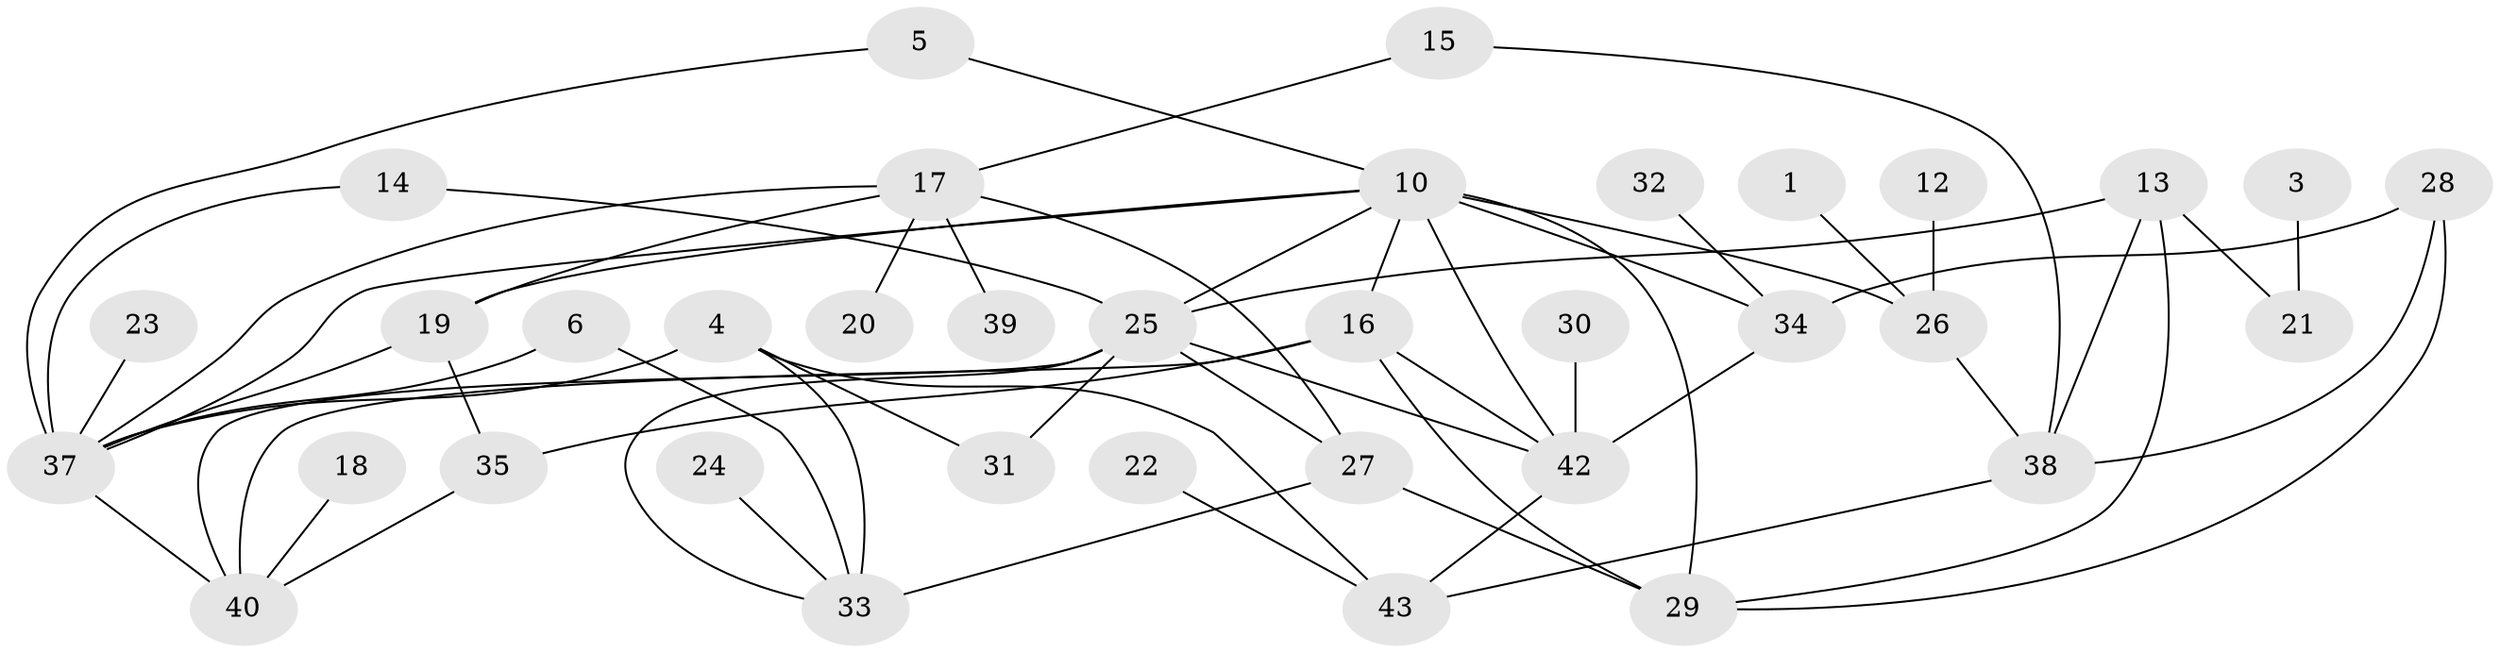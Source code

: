 // original degree distribution, {1: 0.22093023255813954, 0: 0.08139534883720931, 3: 0.22093023255813954, 2: 0.22093023255813954, 4: 0.16279069767441862, 7: 0.023255813953488372, 5: 0.046511627906976744, 8: 0.011627906976744186, 6: 0.011627906976744186}
// Generated by graph-tools (version 1.1) at 2025/00/03/09/25 03:00:44]
// undirected, 36 vertices, 60 edges
graph export_dot {
graph [start="1"]
  node [color=gray90,style=filled];
  1;
  3;
  4;
  5;
  6;
  10;
  12;
  13;
  14;
  15;
  16;
  17;
  18;
  19;
  20;
  21;
  22;
  23;
  24;
  25;
  26;
  27;
  28;
  29;
  30;
  31;
  32;
  33;
  34;
  35;
  37;
  38;
  39;
  40;
  42;
  43;
  1 -- 26 [weight=1.0];
  3 -- 21 [weight=1.0];
  4 -- 31 [weight=1.0];
  4 -- 33 [weight=1.0];
  4 -- 37 [weight=1.0];
  4 -- 43 [weight=1.0];
  5 -- 10 [weight=1.0];
  5 -- 37 [weight=1.0];
  6 -- 33 [weight=1.0];
  6 -- 37 [weight=1.0];
  10 -- 16 [weight=2.0];
  10 -- 19 [weight=1.0];
  10 -- 25 [weight=1.0];
  10 -- 26 [weight=2.0];
  10 -- 29 [weight=1.0];
  10 -- 34 [weight=2.0];
  10 -- 37 [weight=1.0];
  10 -- 42 [weight=1.0];
  12 -- 26 [weight=1.0];
  13 -- 21 [weight=1.0];
  13 -- 25 [weight=1.0];
  13 -- 29 [weight=1.0];
  13 -- 38 [weight=1.0];
  14 -- 25 [weight=1.0];
  14 -- 37 [weight=1.0];
  15 -- 17 [weight=1.0];
  15 -- 38 [weight=1.0];
  16 -- 29 [weight=1.0];
  16 -- 35 [weight=1.0];
  16 -- 40 [weight=1.0];
  16 -- 42 [weight=1.0];
  17 -- 19 [weight=1.0];
  17 -- 20 [weight=1.0];
  17 -- 27 [weight=1.0];
  17 -- 37 [weight=1.0];
  17 -- 39 [weight=1.0];
  18 -- 40 [weight=1.0];
  19 -- 35 [weight=1.0];
  19 -- 37 [weight=1.0];
  22 -- 43 [weight=1.0];
  23 -- 37 [weight=1.0];
  24 -- 33 [weight=1.0];
  25 -- 27 [weight=1.0];
  25 -- 31 [weight=1.0];
  25 -- 33 [weight=1.0];
  25 -- 40 [weight=1.0];
  25 -- 42 [weight=1.0];
  26 -- 38 [weight=1.0];
  27 -- 29 [weight=1.0];
  27 -- 33 [weight=2.0];
  28 -- 29 [weight=1.0];
  28 -- 34 [weight=1.0];
  28 -- 38 [weight=1.0];
  30 -- 42 [weight=1.0];
  32 -- 34 [weight=1.0];
  34 -- 42 [weight=1.0];
  35 -- 40 [weight=1.0];
  37 -- 40 [weight=1.0];
  38 -- 43 [weight=1.0];
  42 -- 43 [weight=1.0];
}
